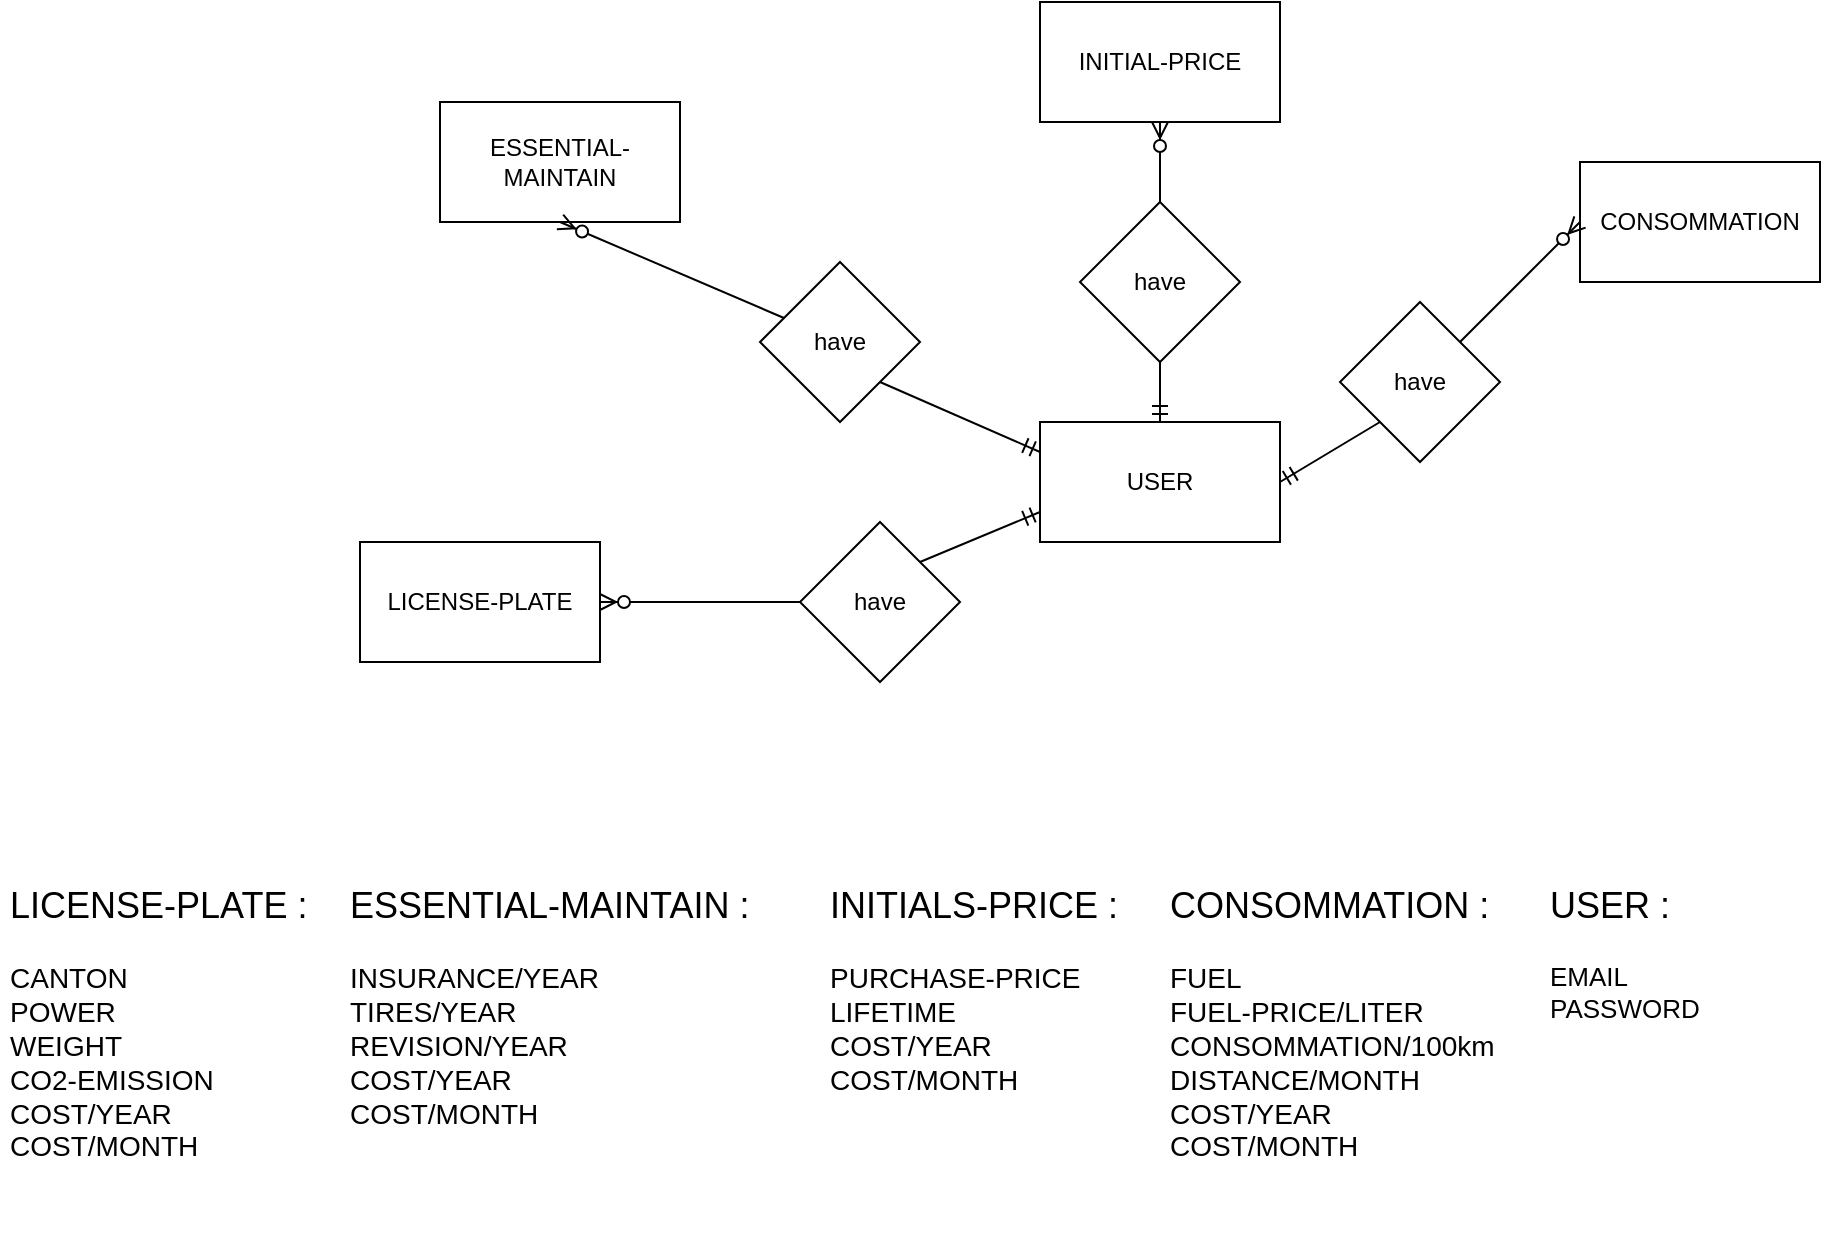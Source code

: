 <mxfile version="12.4.2" type="device" pages="2"><diagram id="bwGVmCuWOnG3rsF7R3P7" name="MCD"><mxGraphModel dx="1086" dy="806" grid="1" gridSize="10" guides="1" tooltips="1" connect="1" arrows="1" fold="1" page="1" pageScale="1" pageWidth="1169" pageHeight="827" math="0" shadow="0"><root><mxCell id="0"/><mxCell id="1" parent="0"/><mxCell id="V5VdCXvlEtuh1iSBGk7O-1" value="ESSENTIAL-MAINTAIN" style="rounded=0;whiteSpace=wrap;html=1;" parent="1" vertex="1"><mxGeometry x="340" y="150" width="120" height="60" as="geometry"/></mxCell><mxCell id="V5VdCXvlEtuh1iSBGk7O-2" value="LICENSE-PLATE" style="rounded=0;whiteSpace=wrap;html=1;" parent="1" vertex="1"><mxGeometry x="300" y="370" width="120" height="60" as="geometry"/></mxCell><mxCell id="V5VdCXvlEtuh1iSBGk7O-4" value="CONSOMMATION" style="rounded=0;whiteSpace=wrap;html=1;" parent="1" vertex="1"><mxGeometry x="910" y="180" width="120" height="60" as="geometry"/></mxCell><mxCell id="V5VdCXvlEtuh1iSBGk7O-5" value="USER" style="rounded=0;whiteSpace=wrap;html=1;" parent="1" vertex="1"><mxGeometry x="640" y="310" width="120" height="60" as="geometry"/></mxCell><mxCell id="V5VdCXvlEtuh1iSBGk7O-6" value="INITIAL-PRICE" style="rounded=0;whiteSpace=wrap;html=1;" parent="1" vertex="1"><mxGeometry x="640" y="100" width="120" height="60" as="geometry"/></mxCell><mxCell id="V5VdCXvlEtuh1iSBGk7O-29" value="&lt;p style=&quot;line-height: 40%&quot;&gt;&lt;/p&gt;&lt;blockquote style=&quot;margin: 0 0 0 40px ; border: none ; padding: 0px&quot;&gt;&lt;/blockquote&gt;&lt;span&gt;&lt;font style=&quot;font-size: 18px&quot;&gt;LICENSE-PLATE :&lt;br&gt;&lt;/font&gt;&lt;/span&gt;&lt;font style=&quot;font-size: 14px&quot;&gt;&lt;br&gt;CANTON&lt;br&gt;POWER&lt;br&gt;WEIGHT&amp;nbsp;&lt;br&gt;CO2-EMISSION&lt;br&gt;COST/YEAR&lt;br&gt;COST/MONTH&lt;br&gt;&lt;br&gt;&lt;/font&gt;&lt;blockquote style=&quot;margin: 0px 0px 0px 40px ; border: none ; padding: 0px ; font-size: 14px&quot;&gt;&lt;/blockquote&gt;&lt;br&gt;&lt;p&gt;&lt;/p&gt;" style="text;html=1;strokeColor=none;fillColor=none;spacing=5;spacingTop=-20;whiteSpace=wrap;overflow=hidden;rounded=0;" parent="1" vertex="1"><mxGeometry x="120" y="540" width="170" height="180" as="geometry"/></mxCell><mxCell id="V5VdCXvlEtuh1iSBGk7O-30" value="&lt;p style=&quot;line-height: 40%&quot;&gt;&lt;/p&gt;&lt;blockquote style=&quot;margin: 0 0 0 40px ; border: none ; padding: 0px&quot;&gt;&lt;/blockquote&gt;&lt;span&gt;&lt;font style=&quot;font-size: 18px&quot;&gt;ESSENTIAL-MAINTAIN :&lt;br&gt;&lt;/font&gt;&lt;/span&gt;&lt;font style=&quot;font-size: 14px&quot;&gt;&lt;br&gt;&lt;/font&gt;&lt;blockquote style=&quot;margin: 0px 0px 0px 40px ; border: none ; padding: 0px&quot;&gt;&lt;/blockquote&gt;&lt;font style=&quot;font-size: 14px&quot;&gt;INSURANCE/YEAR&lt;br&gt;&lt;font&gt;TIRES/YEAR&lt;br&gt;&lt;/font&gt;REVISION/YEAR&lt;br&gt;COST/YEAR&lt;br&gt;COST/MONTH&lt;/font&gt;&lt;br&gt;&lt;p&gt;&lt;/p&gt;" style="text;html=1;strokeColor=none;fillColor=none;spacing=5;spacingTop=-20;whiteSpace=wrap;overflow=hidden;rounded=0;" parent="1" vertex="1"><mxGeometry x="290" y="540" width="240" height="160" as="geometry"/></mxCell><mxCell id="V5VdCXvlEtuh1iSBGk7O-32" value="&lt;p style=&quot;line-height: 40%&quot;&gt;&lt;/p&gt;&lt;blockquote style=&quot;margin: 0 0 0 40px ; border: none ; padding: 0px&quot;&gt;&lt;/blockquote&gt;&lt;span&gt;&lt;font style=&quot;font-size: 18px&quot;&gt;INITIALS-PRICE :&lt;br&gt;&lt;/font&gt;&lt;/span&gt;&lt;font style=&quot;font-size: 14px&quot;&gt;&lt;br&gt;&lt;/font&gt;&lt;blockquote style=&quot;margin: 0px 0px 0px 40px ; border: none ; padding: 0px&quot;&gt;&lt;/blockquote&gt;&lt;font style=&quot;font-size: 14px&quot;&gt;PURCHASE-PRICE&lt;br&gt;LIFETIME&lt;br&gt;COST/YEAR&lt;br&gt;COST/MONTH&lt;/font&gt;&lt;br&gt;&lt;p&gt;&lt;/p&gt;" style="text;html=1;strokeColor=none;fillColor=none;spacing=5;spacingTop=-20;whiteSpace=wrap;overflow=hidden;rounded=0;" parent="1" vertex="1"><mxGeometry x="530" y="540" width="160" height="140" as="geometry"/></mxCell><mxCell id="V5VdCXvlEtuh1iSBGk7O-34" value="&lt;p style=&quot;line-height: 40%&quot;&gt;&lt;/p&gt;&lt;blockquote style=&quot;margin: 0 0 0 40px ; border: none ; padding: 0px&quot;&gt;&lt;/blockquote&gt;&lt;span&gt;&lt;font style=&quot;font-size: 18px&quot;&gt;USER :&lt;br&gt;&lt;/font&gt;&lt;/span&gt;&lt;font style=&quot;font-size: 14px&quot;&gt;&lt;br&gt;&lt;/font&gt;&lt;font style=&quot;font-size: 13px&quot;&gt;EMAIL&lt;br&gt;PASSWORD&lt;/font&gt;&lt;br&gt;&lt;p&gt;&lt;/p&gt;" style="text;html=1;strokeColor=none;fillColor=none;spacing=5;spacingTop=-20;whiteSpace=wrap;overflow=hidden;rounded=0;" parent="1" vertex="1"><mxGeometry x="890" y="540" width="100" height="150" as="geometry"/></mxCell><mxCell id="-MolBpeWPxnk2lhzpvlp-1" value="&lt;p style=&quot;line-height: 40%&quot;&gt;&lt;/p&gt;&lt;blockquote style=&quot;margin: 0 0 0 40px ; border: none ; padding: 0px&quot;&gt;&lt;/blockquote&gt;&lt;span&gt;&lt;font style=&quot;font-size: 18px&quot;&gt;CONSOMMATION :&lt;br&gt;&lt;/font&gt;&lt;/span&gt;&lt;font style=&quot;font-size: 14px&quot;&gt;&lt;br&gt;&lt;/font&gt;&lt;blockquote style=&quot;margin: 0px 0px 0px 40px ; border: none ; padding: 0px&quot;&gt;&lt;/blockquote&gt;&lt;font style=&quot;font-size: 14px&quot;&gt;&lt;font&gt;FUEL&lt;br&gt;FUEL-PRICE/LITER&lt;br&gt;CONSOMMATION/100km&lt;br&gt;&lt;/font&gt;DISTANCE/MONTH&lt;br&gt;COST/YEAR&lt;br&gt;COST/MONTH&lt;/font&gt;&lt;br&gt;&lt;p&gt;&lt;/p&gt;" style="text;html=1;strokeColor=none;fillColor=none;spacing=5;spacingTop=-20;whiteSpace=wrap;overflow=hidden;rounded=0;" parent="1" vertex="1"><mxGeometry x="700" y="540" width="180" height="180" as="geometry"/></mxCell><mxCell id="96C-m6KolI4jayhZhKRZ-1" value="have" style="rhombus;whiteSpace=wrap;html=1;" parent="1" vertex="1"><mxGeometry x="790" y="250" width="80" height="80" as="geometry"/></mxCell><mxCell id="96C-m6KolI4jayhZhKRZ-2" value="" style="endArrow=none;html=1;entryX=0;entryY=1;entryDx=0;entryDy=0;exitX=1;exitY=0.5;exitDx=0;exitDy=0;startArrow=ERmandOne;startFill=0;" parent="1" source="V5VdCXvlEtuh1iSBGk7O-5" target="96C-m6KolI4jayhZhKRZ-1" edge="1"><mxGeometry width="50" height="50" relative="1" as="geometry"><mxPoint x="780" y="420" as="sourcePoint"/><mxPoint x="830" y="370" as="targetPoint"/></mxGeometry></mxCell><mxCell id="96C-m6KolI4jayhZhKRZ-3" value="" style="endArrow=ERzeroToMany;html=1;entryX=0;entryY=0.5;entryDx=0;entryDy=0;exitX=1;exitY=0;exitDx=0;exitDy=0;endFill=1;" parent="1" source="96C-m6KolI4jayhZhKRZ-1" target="V5VdCXvlEtuh1iSBGk7O-4" edge="1"><mxGeometry width="50" height="50" relative="1" as="geometry"><mxPoint x="770" y="350" as="sourcePoint"/><mxPoint x="820" y="320" as="targetPoint"/></mxGeometry></mxCell><mxCell id="96C-m6KolI4jayhZhKRZ-4" value="have" style="rhombus;whiteSpace=wrap;html=1;" parent="1" vertex="1"><mxGeometry x="660" y="200" width="80" height="80" as="geometry"/></mxCell><mxCell id="96C-m6KolI4jayhZhKRZ-5" value="have" style="rhombus;whiteSpace=wrap;html=1;" parent="1" vertex="1"><mxGeometry x="500" y="230" width="80" height="80" as="geometry"/></mxCell><mxCell id="96C-m6KolI4jayhZhKRZ-6" value="have" style="rhombus;whiteSpace=wrap;html=1;" parent="1" vertex="1"><mxGeometry x="520" y="360" width="80" height="80" as="geometry"/></mxCell><mxCell id="96C-m6KolI4jayhZhKRZ-7" value="" style="endArrow=ERmandOne;html=1;entryX=0.5;entryY=0;entryDx=0;entryDy=0;exitX=0.5;exitY=1;exitDx=0;exitDy=0;startArrow=none;startFill=0;endFill=0;" parent="1" source="96C-m6KolI4jayhZhKRZ-4" target="V5VdCXvlEtuh1iSBGk7O-5" edge="1"><mxGeometry width="50" height="50" relative="1" as="geometry"><mxPoint x="770" y="350" as="sourcePoint"/><mxPoint x="820" y="320" as="targetPoint"/></mxGeometry></mxCell><mxCell id="96C-m6KolI4jayhZhKRZ-8" value="" style="endArrow=none;html=1;exitX=0.5;exitY=1;exitDx=0;exitDy=0;endFill=0;startArrow=ERzeroToMany;startFill=1;" parent="1" source="V5VdCXvlEtuh1iSBGk7O-6" edge="1"><mxGeometry width="50" height="50" relative="1" as="geometry"><mxPoint x="710" y="290" as="sourcePoint"/><mxPoint x="700" y="200" as="targetPoint"/></mxGeometry></mxCell><mxCell id="96C-m6KolI4jayhZhKRZ-9" value="" style="endArrow=ERzeroToMany;html=1;exitX=0.15;exitY=0.35;exitDx=0;exitDy=0;entryX=0.5;entryY=1;entryDx=0;entryDy=0;startArrow=none;startFill=0;endFill=1;exitPerimeter=0;" parent="1" source="96C-m6KolI4jayhZhKRZ-5" target="V5VdCXvlEtuh1iSBGk7O-1" edge="1"><mxGeometry width="50" height="50" relative="1" as="geometry"><mxPoint x="710" y="170" as="sourcePoint"/><mxPoint x="710" y="210" as="targetPoint"/></mxGeometry></mxCell><mxCell id="96C-m6KolI4jayhZhKRZ-10" value="" style="endArrow=none;html=1;exitX=0;exitY=0.25;exitDx=0;exitDy=0;entryX=1;entryY=1;entryDx=0;entryDy=0;startArrow=ERmandOne;startFill=0;" parent="1" source="V5VdCXvlEtuh1iSBGk7O-5" target="96C-m6KolI4jayhZhKRZ-5" edge="1"><mxGeometry width="50" height="50" relative="1" as="geometry"><mxPoint x="530" y="260" as="sourcePoint"/><mxPoint x="410" y="220" as="targetPoint"/></mxGeometry></mxCell><mxCell id="96C-m6KolI4jayhZhKRZ-11" value="" style="endArrow=none;html=1;exitX=0;exitY=0.75;exitDx=0;exitDy=0;entryX=1;entryY=0;entryDx=0;entryDy=0;startArrow=ERmandOne;startFill=0;" parent="1" source="V5VdCXvlEtuh1iSBGk7O-5" target="96C-m6KolI4jayhZhKRZ-6" edge="1"><mxGeometry width="50" height="50" relative="1" as="geometry"><mxPoint x="650" y="335" as="sourcePoint"/><mxPoint x="570" y="300" as="targetPoint"/></mxGeometry></mxCell><mxCell id="96C-m6KolI4jayhZhKRZ-12" value="" style="endArrow=none;html=1;entryX=0;entryY=0.5;entryDx=0;entryDy=0;exitX=1;exitY=0.5;exitDx=0;exitDy=0;startArrow=ERzeroToMany;startFill=1;" parent="1" source="V5VdCXvlEtuh1iSBGk7O-2" target="96C-m6KolI4jayhZhKRZ-6" edge="1"><mxGeometry width="50" height="50" relative="1" as="geometry"><mxPoint x="390" y="400" as="sourcePoint"/><mxPoint x="590" y="390" as="targetPoint"/></mxGeometry></mxCell></root></mxGraphModel></diagram><diagram id="E8P2neUGh3hNRkUvB-nD" name="MLD"><mxGraphModel dx="1086" dy="806" grid="1" gridSize="10" guides="1" tooltips="1" connect="1" arrows="1" fold="1" page="1" pageScale="1" pageWidth="1169" pageHeight="827" math="0" shadow="0"><root><mxCell id="z5F5BdnRi1gSn-_f4gBC-0"/><mxCell id="z5F5BdnRi1gSn-_f4gBC-1" parent="z5F5BdnRi1gSn-_f4gBC-0"/><mxCell id="jqNrNvJ18YboR2Y2GBI_-0" value="USER" style="swimlane;fontStyle=0;childLayout=stackLayout;horizontal=1;startSize=26;fillColor=none;horizontalStack=0;resizeParent=1;resizeParentMax=0;resizeLast=0;collapsible=1;marginBottom=0;" parent="z5F5BdnRi1gSn-_f4gBC-1" vertex="1"><mxGeometry x="494" y="370" width="180" height="104" as="geometry"/></mxCell><mxCell id="jqNrNvJ18YboR2Y2GBI_-1" value="PK ID INT" style="text;strokeColor=none;fillColor=none;align=left;verticalAlign=top;spacingLeft=4;spacingRight=4;overflow=hidden;rotatable=0;points=[[0,0.5],[1,0.5]];portConstraint=eastwest;" parent="jqNrNvJ18YboR2Y2GBI_-0" vertex="1"><mxGeometry y="26" width="180" height="26" as="geometry"/></mxCell><mxCell id="ZIGTO__mEWmMvxZl4AtF-0" value="EMAIL VARCHAR(254)" style="text;strokeColor=none;fillColor=none;align=left;verticalAlign=top;spacingLeft=4;spacingRight=4;overflow=hidden;rotatable=0;points=[[0,0.5],[1,0.5]];portConstraint=eastwest;" parent="jqNrNvJ18YboR2Y2GBI_-0" vertex="1"><mxGeometry y="52" width="180" height="26" as="geometry"/></mxCell><mxCell id="jqNrNvJ18YboR2Y2GBI_-5" value="PASSWORD VARCHAR(80)" style="text;strokeColor=none;fillColor=none;align=left;verticalAlign=top;spacingLeft=4;spacingRight=4;overflow=hidden;rotatable=0;points=[[0,0.5],[1,0.5]];portConstraint=eastwest;" parent="jqNrNvJ18YboR2Y2GBI_-0" vertex="1"><mxGeometry y="78" width="180" height="26" as="geometry"/></mxCell><mxCell id="hLcm3VUNZJ-TVKA2ylF8-0" value="LICENSE-PLATE" style="swimlane;fontStyle=0;childLayout=stackLayout;horizontal=1;startSize=26;fillColor=none;horizontalStack=0;resizeParent=1;resizeParentMax=0;resizeLast=0;collapsible=1;marginBottom=0;" parent="z5F5BdnRi1gSn-_f4gBC-1" vertex="1"><mxGeometry x="728" y="508" width="160" height="208" as="geometry"/></mxCell><mxCell id="hLcm3VUNZJ-TVKA2ylF8-1" value="PK ID INT" style="text;strokeColor=none;fillColor=none;align=left;verticalAlign=top;spacingLeft=4;spacingRight=4;overflow=hidden;rotatable=0;points=[[0,0.5],[1,0.5]];portConstraint=eastwest;" parent="hLcm3VUNZJ-TVKA2ylF8-0" vertex="1"><mxGeometry y="26" width="160" height="26" as="geometry"/></mxCell><mxCell id="FRHU98vQBH-5XNGln12s-4" value="FK IDUSER INT" style="text;strokeColor=none;fillColor=none;align=left;verticalAlign=top;spacingLeft=4;spacingRight=4;overflow=hidden;rotatable=0;points=[[0,0.5],[1,0.5]];portConstraint=eastwest;" parent="hLcm3VUNZJ-TVKA2ylF8-0" vertex="1"><mxGeometry y="52" width="160" height="26" as="geometry"/></mxCell><mxCell id="hLcm3VUNZJ-TVKA2ylF8-2" value="CANTON VARCHAR(55)" style="text;strokeColor=none;fillColor=none;align=left;verticalAlign=top;spacingLeft=4;spacingRight=4;overflow=hidden;rotatable=0;points=[[0,0.5],[1,0.5]];portConstraint=eastwest;" parent="hLcm3VUNZJ-TVKA2ylF8-0" vertex="1"><mxGeometry y="78" width="160" height="26" as="geometry"/></mxCell><mxCell id="hLcm3VUNZJ-TVKA2ylF8-3" value="POWER FLOAT" style="text;strokeColor=none;fillColor=none;align=left;verticalAlign=top;spacingLeft=4;spacingRight=4;overflow=hidden;rotatable=0;points=[[0,0.5],[1,0.5]];portConstraint=eastwest;" parent="hLcm3VUNZJ-TVKA2ylF8-0" vertex="1"><mxGeometry y="104" width="160" height="26" as="geometry"/></mxCell><mxCell id="hLcm3VUNZJ-TVKA2ylF8-4" value="WEIGHT FLOAT" style="text;strokeColor=none;fillColor=none;align=left;verticalAlign=top;spacingLeft=4;spacingRight=4;overflow=hidden;rotatable=0;points=[[0,0.5],[1,0.5]];portConstraint=eastwest;" parent="hLcm3VUNZJ-TVKA2ylF8-0" vertex="1"><mxGeometry y="130" width="160" height="26" as="geometry"/></mxCell><mxCell id="MOEWOX5NbHTS4ayEil_V-0" value="CO2-EMISSION FLOAT" style="text;strokeColor=none;fillColor=none;align=left;verticalAlign=top;spacingLeft=4;spacingRight=4;overflow=hidden;rotatable=0;points=[[0,0.5],[1,0.5]];portConstraint=eastwest;" parent="hLcm3VUNZJ-TVKA2ylF8-0" vertex="1"><mxGeometry y="156" width="160" height="26" as="geometry"/></mxCell><mxCell id="t4VI9aV2Ja6wY3opOPHU-0" value="COST/YEAR FLOAT" style="text;strokeColor=none;fillColor=none;align=left;verticalAlign=top;spacingLeft=4;spacingRight=4;overflow=hidden;rotatable=0;points=[[0,0.5],[1,0.5]];portConstraint=eastwest;" parent="hLcm3VUNZJ-TVKA2ylF8-0" vertex="1"><mxGeometry y="182" width="160" height="26" as="geometry"/></mxCell><mxCell id="hLcm3VUNZJ-TVKA2ylF8-5" value="ESSENTIAL-MAINTAIN" style="swimlane;fontStyle=0;childLayout=stackLayout;horizontal=1;startSize=26;fillColor=none;horizontalStack=0;resizeParent=1;resizeParentMax=0;resizeLast=0;collapsible=1;marginBottom=0;" parent="z5F5BdnRi1gSn-_f4gBC-1" vertex="1"><mxGeometry x="178" y="438" width="160" height="182" as="geometry"/></mxCell><mxCell id="hLcm3VUNZJ-TVKA2ylF8-6" value="PK ID INT" style="text;strokeColor=none;fillColor=none;align=left;verticalAlign=top;spacingLeft=4;spacingRight=4;overflow=hidden;rotatable=0;points=[[0,0.5],[1,0.5]];portConstraint=eastwest;" parent="hLcm3VUNZJ-TVKA2ylF8-5" vertex="1"><mxGeometry y="26" width="160" height="26" as="geometry"/></mxCell><mxCell id="FRHU98vQBH-5XNGln12s-3" value="FK IDUSER INT" style="text;strokeColor=none;fillColor=none;align=left;verticalAlign=top;spacingLeft=4;spacingRight=4;overflow=hidden;rotatable=0;points=[[0,0.5],[1,0.5]];portConstraint=eastwest;" parent="hLcm3VUNZJ-TVKA2ylF8-5" vertex="1"><mxGeometry y="52" width="160" height="26" as="geometry"/></mxCell><mxCell id="hLcm3VUNZJ-TVKA2ylF8-7" value="INSURANCE/YEAR FLOAT" style="text;strokeColor=none;fillColor=none;align=left;verticalAlign=top;spacingLeft=4;spacingRight=4;overflow=hidden;rotatable=0;points=[[0,0.5],[1,0.5]];portConstraint=eastwest;" parent="hLcm3VUNZJ-TVKA2ylF8-5" vertex="1"><mxGeometry y="78" width="160" height="26" as="geometry"/></mxCell><mxCell id="hLcm3VUNZJ-TVKA2ylF8-8" value="TIRES/YEAR FLOAT" style="text;strokeColor=none;fillColor=none;align=left;verticalAlign=top;spacingLeft=4;spacingRight=4;overflow=hidden;rotatable=0;points=[[0,0.5],[1,0.5]];portConstraint=eastwest;" parent="hLcm3VUNZJ-TVKA2ylF8-5" vertex="1"><mxGeometry y="104" width="160" height="26" as="geometry"/></mxCell><mxCell id="hLcm3VUNZJ-TVKA2ylF8-9" value="REVISION/YEAR FLOAT" style="text;strokeColor=none;fillColor=none;align=left;verticalAlign=top;spacingLeft=4;spacingRight=4;overflow=hidden;rotatable=0;points=[[0,0.5],[1,0.5]];portConstraint=eastwest;" parent="hLcm3VUNZJ-TVKA2ylF8-5" vertex="1"><mxGeometry y="130" width="160" height="26" as="geometry"/></mxCell><mxCell id="hLcm3VUNZJ-TVKA2ylF8-21" value="COST/YEAR FLOAT" style="text;strokeColor=none;fillColor=none;align=left;verticalAlign=top;spacingLeft=4;spacingRight=4;overflow=hidden;rotatable=0;points=[[0,0.5],[1,0.5]];portConstraint=eastwest;" parent="hLcm3VUNZJ-TVKA2ylF8-5" vertex="1"><mxGeometry y="156" width="160" height="26" as="geometry"/></mxCell><mxCell id="hLcm3VUNZJ-TVKA2ylF8-10" value="INITIAL-PRICE" style="swimlane;fontStyle=0;childLayout=stackLayout;horizontal=1;startSize=26;fillColor=none;horizontalStack=0;resizeParent=1;resizeParentMax=0;resizeLast=0;collapsible=1;marginBottom=0;" parent="z5F5BdnRi1gSn-_f4gBC-1" vertex="1"><mxGeometry x="238" y="188" width="160" height="156" as="geometry"/></mxCell><mxCell id="hLcm3VUNZJ-TVKA2ylF8-11" value="PK ID INT" style="text;strokeColor=none;fillColor=none;align=left;verticalAlign=top;spacingLeft=4;spacingRight=4;overflow=hidden;rotatable=0;points=[[0,0.5],[1,0.5]];portConstraint=eastwest;" parent="hLcm3VUNZJ-TVKA2ylF8-10" vertex="1"><mxGeometry y="26" width="160" height="26" as="geometry"/></mxCell><mxCell id="FRHU98vQBH-5XNGln12s-2" value="FK IDUSER INT" style="text;strokeColor=none;fillColor=none;align=left;verticalAlign=top;spacingLeft=4;spacingRight=4;overflow=hidden;rotatable=0;points=[[0,0.5],[1,0.5]];portConstraint=eastwest;" parent="hLcm3VUNZJ-TVKA2ylF8-10" vertex="1"><mxGeometry y="52" width="160" height="26" as="geometry"/></mxCell><mxCell id="hLcm3VUNZJ-TVKA2ylF8-12" value="PURCHASE-PRICE FLOAT" style="text;strokeColor=none;fillColor=none;align=left;verticalAlign=top;spacingLeft=4;spacingRight=4;overflow=hidden;rotatable=0;points=[[0,0.5],[1,0.5]];portConstraint=eastwest;" parent="hLcm3VUNZJ-TVKA2ylF8-10" vertex="1"><mxGeometry y="78" width="160" height="26" as="geometry"/></mxCell><mxCell id="hLcm3VUNZJ-TVKA2ylF8-13" value="LIFETIME FLOAT" style="text;strokeColor=none;fillColor=none;align=left;verticalAlign=top;spacingLeft=4;spacingRight=4;overflow=hidden;rotatable=0;points=[[0,0.5],[1,0.5]];portConstraint=eastwest;" parent="hLcm3VUNZJ-TVKA2ylF8-10" vertex="1"><mxGeometry y="104" width="160" height="26" as="geometry"/></mxCell><mxCell id="hLcm3VUNZJ-TVKA2ylF8-14" value="COST/YEAR FLOAT" style="text;strokeColor=none;fillColor=none;align=left;verticalAlign=top;spacingLeft=4;spacingRight=4;overflow=hidden;rotatable=0;points=[[0,0.5],[1,0.5]];portConstraint=eastwest;" parent="hLcm3VUNZJ-TVKA2ylF8-10" vertex="1"><mxGeometry y="130" width="160" height="26" as="geometry"/></mxCell><mxCell id="hLcm3VUNZJ-TVKA2ylF8-15" value="CONSOMMATION" style="swimlane;fontStyle=0;childLayout=stackLayout;horizontal=1;startSize=26;fillColor=none;horizontalStack=0;resizeParent=1;resizeParentMax=0;resizeLast=0;collapsible=1;marginBottom=0;" parent="z5F5BdnRi1gSn-_f4gBC-1" vertex="1"><mxGeometry x="798" y="251" width="190" height="182" as="geometry"/></mxCell><mxCell id="hLcm3VUNZJ-TVKA2ylF8-16" value="PK ID INT" style="text;strokeColor=none;fillColor=none;align=left;verticalAlign=top;spacingLeft=4;spacingRight=4;overflow=hidden;rotatable=0;points=[[0,0.5],[1,0.5]];portConstraint=eastwest;" parent="hLcm3VUNZJ-TVKA2ylF8-15" vertex="1"><mxGeometry y="26" width="190" height="26" as="geometry"/></mxCell><mxCell id="FRHU98vQBH-5XNGln12s-5" value="FK IDUSER INT" style="text;strokeColor=none;fillColor=none;align=left;verticalAlign=top;spacingLeft=4;spacingRight=4;overflow=hidden;rotatable=0;points=[[0,0.5],[1,0.5]];portConstraint=eastwest;" parent="hLcm3VUNZJ-TVKA2ylF8-15" vertex="1"><mxGeometry y="52" width="190" height="26" as="geometry"/></mxCell><mxCell id="hLcm3VUNZJ-TVKA2ylF8-17" value="FUEL VARCHAR(55)" style="text;strokeColor=none;fillColor=none;align=left;verticalAlign=top;spacingLeft=4;spacingRight=4;overflow=hidden;rotatable=0;points=[[0,0.5],[1,0.5]];portConstraint=eastwest;" parent="hLcm3VUNZJ-TVKA2ylF8-15" vertex="1"><mxGeometry y="78" width="190" height="26" as="geometry"/></mxCell><mxCell id="hLcm3VUNZJ-TVKA2ylF8-19" value="CONSOMMATION/100km FLOAT" style="text;strokeColor=none;fillColor=none;align=left;verticalAlign=top;spacingLeft=4;spacingRight=4;overflow=hidden;rotatable=0;points=[[0,0.5],[1,0.5]];portConstraint=eastwest;" parent="hLcm3VUNZJ-TVKA2ylF8-15" vertex="1"><mxGeometry y="104" width="190" height="26" as="geometry"/></mxCell><mxCell id="hLcm3VUNZJ-TVKA2ylF8-23" value="DISTANCE/MONTH FLOAT" style="text;strokeColor=none;fillColor=none;align=left;verticalAlign=top;spacingLeft=4;spacingRight=4;overflow=hidden;rotatable=0;points=[[0,0.5],[1,0.5]];portConstraint=eastwest;" parent="hLcm3VUNZJ-TVKA2ylF8-15" vertex="1"><mxGeometry y="130" width="190" height="26" as="geometry"/></mxCell><mxCell id="hLcm3VUNZJ-TVKA2ylF8-24" value="COST/YEAR FLOAT" style="text;strokeColor=none;fillColor=none;align=left;verticalAlign=top;spacingLeft=4;spacingRight=4;overflow=hidden;rotatable=0;points=[[0,0.5],[1,0.5]];portConstraint=eastwest;" parent="hLcm3VUNZJ-TVKA2ylF8-15" vertex="1"><mxGeometry y="156" width="190" height="26" as="geometry"/></mxCell><mxCell id="FRHU98vQBH-5XNGln12s-6" style="edgeStyle=orthogonalEdgeStyle;rounded=0;orthogonalLoop=1;jettySize=auto;html=1;entryX=1;entryY=0.5;entryDx=0;entryDy=0;exitX=0;exitY=0.5;exitDx=0;exitDy=0;endArrow=ERzeroToMany;endFill=1;" parent="z5F5BdnRi1gSn-_f4gBC-1" source="jqNrNvJ18YboR2Y2GBI_-1" target="FRHU98vQBH-5XNGln12s-2" edge="1"><mxGeometry relative="1" as="geometry"><mxPoint x="490" y="410" as="sourcePoint"/></mxGeometry></mxCell><mxCell id="FRHU98vQBH-5XNGln12s-7" style="edgeStyle=orthogonalEdgeStyle;rounded=0;orthogonalLoop=1;jettySize=auto;html=1;exitX=0;exitY=0.5;exitDx=0;exitDy=0;endArrow=ERzeroToMany;endFill=1;startArrow=ERmandOne;startFill=0;" parent="z5F5BdnRi1gSn-_f4gBC-1" source="jqNrNvJ18YboR2Y2GBI_-1" target="FRHU98vQBH-5XNGln12s-3" edge="1"><mxGeometry relative="1" as="geometry"/></mxCell><mxCell id="FRHU98vQBH-5XNGln12s-8" style="edgeStyle=orthogonalEdgeStyle;rounded=0;orthogonalLoop=1;jettySize=auto;html=1;exitX=1;exitY=0.5;exitDx=0;exitDy=0;entryX=0;entryY=0.5;entryDx=0;entryDy=0;endArrow=ERzeroToMany;endFill=1;startArrow=ERmandOne;startFill=0;" parent="z5F5BdnRi1gSn-_f4gBC-1" source="jqNrNvJ18YboR2Y2GBI_-1" target="FRHU98vQBH-5XNGln12s-5" edge="1"><mxGeometry relative="1" as="geometry"/></mxCell><mxCell id="FRHU98vQBH-5XNGln12s-9" style="edgeStyle=orthogonalEdgeStyle;rounded=0;orthogonalLoop=1;jettySize=auto;html=1;exitX=1;exitY=0.5;exitDx=0;exitDy=0;entryX=0;entryY=0.25;entryDx=0;entryDy=0;endArrow=ERzeroToMany;endFill=1;" parent="z5F5BdnRi1gSn-_f4gBC-1" source="jqNrNvJ18YboR2Y2GBI_-1" target="hLcm3VUNZJ-TVKA2ylF8-0" edge="1"><mxGeometry relative="1" as="geometry"/></mxCell></root></mxGraphModel></diagram></mxfile>